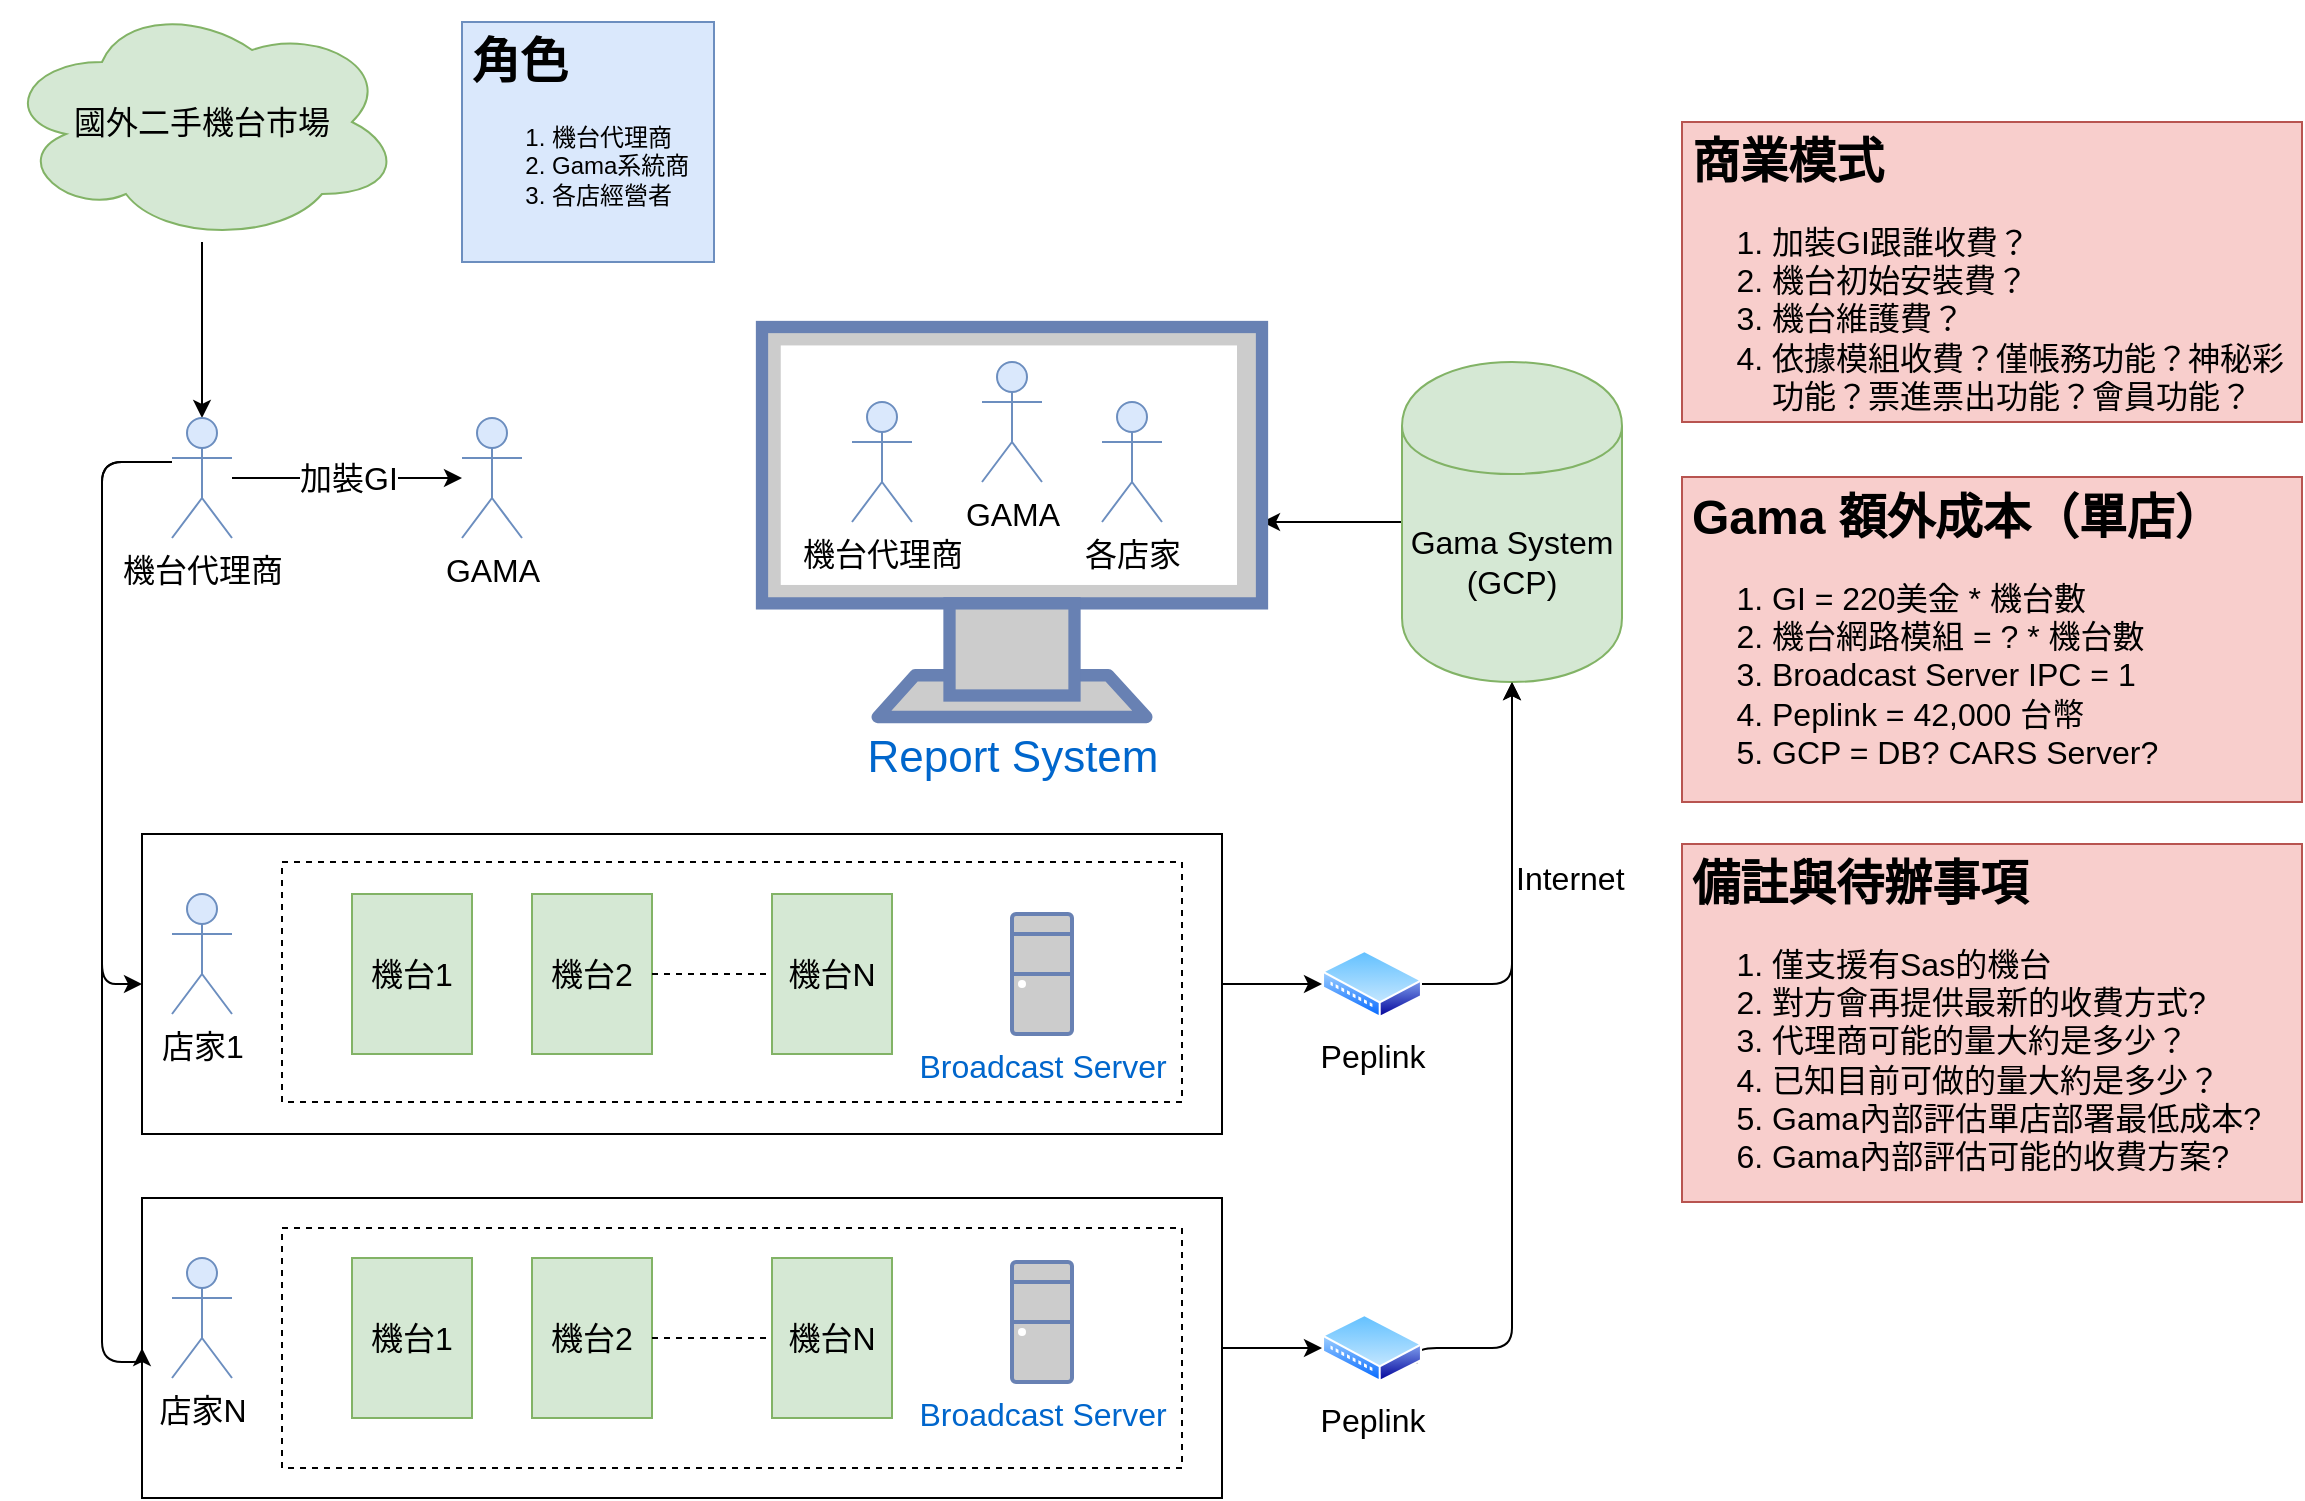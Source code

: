 <mxfile version="13.1.12" type="github">
  <diagram id="Qlx0tBwuZpolExqOaOtU" name="第1頁">
    <mxGraphModel dx="1678" dy="876" grid="1" gridSize="10" guides="1" tooltips="1" connect="1" arrows="1" fold="1" page="1" pageScale="1" pageWidth="827" pageHeight="800" math="0" shadow="0">
      <root>
        <mxCell id="0" />
        <mxCell id="1" parent="0" />
        <mxCell id="aokBudjA968yanVyvqhT-26" value="" style="rounded=0;whiteSpace=wrap;html=1;" vertex="1" parent="1">
          <mxGeometry x="70" y="598" width="540" height="150" as="geometry" />
        </mxCell>
        <mxCell id="aokBudjA968yanVyvqhT-75" value="" style="rounded=0;whiteSpace=wrap;html=1;dashed=1;" vertex="1" parent="1">
          <mxGeometry x="140" y="613" width="450" height="120" as="geometry" />
        </mxCell>
        <mxCell id="aokBudjA968yanVyvqhT-19" value="" style="rounded=0;whiteSpace=wrap;html=1;" vertex="1" parent="1">
          <mxGeometry x="70" y="416" width="540" height="150" as="geometry" />
        </mxCell>
        <mxCell id="aokBudjA968yanVyvqhT-72" value="" style="rounded=0;whiteSpace=wrap;html=1;dashed=1;" vertex="1" parent="1">
          <mxGeometry x="140" y="430" width="450" height="120" as="geometry" />
        </mxCell>
        <mxCell id="aokBudjA968yanVyvqhT-44" value="Internet" style="edgeStyle=orthogonalEdgeStyle;rounded=1;orthogonalLoop=1;jettySize=auto;html=1;entryX=0.5;entryY=1;entryDx=0;entryDy=0;align=left;exitX=1;exitY=0.5;exitDx=0;exitDy=0;fontSize=16;" edge="1" parent="1" source="aokBudjA968yanVyvqhT-73" target="aokBudjA968yanVyvqhT-42">
          <mxGeometry relative="1" as="geometry">
            <mxPoint x="725" y="491.059" as="sourcePoint" />
            <mxPoint x="650" y="488.0" as="targetPoint" />
            <Array as="points">
              <mxPoint x="755" y="491" />
            </Array>
          </mxGeometry>
        </mxCell>
        <mxCell id="aokBudjA968yanVyvqhT-71" value="" style="edgeStyle=orthogonalEdgeStyle;rounded=1;orthogonalLoop=1;jettySize=auto;html=1;entryX=0;entryY=0.5;entryDx=0;entryDy=0;" edge="1" parent="1" source="aokBudjA968yanVyvqhT-19" target="aokBudjA968yanVyvqhT-73">
          <mxGeometry relative="1" as="geometry">
            <mxPoint x="655" y="491" as="targetPoint" />
          </mxGeometry>
        </mxCell>
        <mxCell id="aokBudjA968yanVyvqhT-10" value="" style="edgeStyle=orthogonalEdgeStyle;rounded=0;orthogonalLoop=1;jettySize=auto;html=1;entryX=0.5;entryY=0;entryDx=0;entryDy=0;entryPerimeter=0;" edge="1" parent="1" source="aokBudjA968yanVyvqhT-1" target="aokBudjA968yanVyvqhT-3">
          <mxGeometry relative="1" as="geometry">
            <mxPoint x="547" y="60" as="targetPoint" />
          </mxGeometry>
        </mxCell>
        <mxCell id="aokBudjA968yanVyvqhT-1" value="國外二手機台市場" style="ellipse;shape=cloud;whiteSpace=wrap;html=1;fillColor=#d5e8d4;strokeColor=#82b366;fontSize=16;" vertex="1" parent="1">
          <mxGeometry width="200" height="120" as="geometry" />
        </mxCell>
        <mxCell id="aokBudjA968yanVyvqhT-52" value="加裝GI" style="edgeStyle=orthogonalEdgeStyle;rounded=0;orthogonalLoop=1;jettySize=auto;html=1;fontSize=16;" edge="1" parent="1" source="aokBudjA968yanVyvqhT-3" target="aokBudjA968yanVyvqhT-13">
          <mxGeometry relative="1" as="geometry" />
        </mxCell>
        <mxCell id="aokBudjA968yanVyvqhT-54" value="" style="edgeStyle=orthogonalEdgeStyle;rounded=1;orthogonalLoop=1;jettySize=auto;html=1;entryX=0;entryY=0.5;entryDx=0;entryDy=0;" edge="1" parent="1" source="aokBudjA968yanVyvqhT-3" target="aokBudjA968yanVyvqhT-26">
          <mxGeometry relative="1" as="geometry">
            <mxPoint x="100" y="340" as="targetPoint" />
            <Array as="points">
              <mxPoint x="50" y="230" />
              <mxPoint x="50" y="680" />
              <mxPoint x="70" y="680" />
            </Array>
          </mxGeometry>
        </mxCell>
        <mxCell id="aokBudjA968yanVyvqhT-3" value="機台代理商" style="shape=umlActor;verticalLabelPosition=bottom;labelBackgroundColor=#ffffff;verticalAlign=top;html=1;outlineConnect=0;fillColor=#dae8fc;strokeColor=#6c8ebf;fontSize=16;" vertex="1" parent="1">
          <mxGeometry x="85" y="208" width="30" height="60" as="geometry" />
        </mxCell>
        <mxCell id="aokBudjA968yanVyvqhT-17" value="店家1" style="shape=umlActor;verticalLabelPosition=bottom;labelBackgroundColor=#ffffff;verticalAlign=top;html=1;outlineConnect=0;fillColor=#dae8fc;strokeColor=#6c8ebf;fontSize=16;" vertex="1" parent="1">
          <mxGeometry x="85" y="446" width="30" height="60" as="geometry" />
        </mxCell>
        <mxCell id="aokBudjA968yanVyvqhT-20" value="&lt;h1&gt;角色&lt;/h1&gt;&lt;p&gt;&lt;/p&gt;&lt;ol&gt;&lt;li&gt;機台代理商&lt;/li&gt;&lt;li&gt;Gama系統商&lt;/li&gt;&lt;li&gt;各店經營者&lt;/li&gt;&lt;/ol&gt;&lt;p&gt;&lt;/p&gt;" style="text;html=1;spacing=5;spacingTop=-20;whiteSpace=wrap;overflow=hidden;rounded=0;fillColor=#dae8fc;strokeColor=#6c8ebf;" vertex="1" parent="1">
          <mxGeometry x="230" y="10" width="126" height="120" as="geometry" />
        </mxCell>
        <mxCell id="aokBudjA968yanVyvqhT-21" value="機台1" style="rounded=0;whiteSpace=wrap;html=1;fillColor=#d5e8d4;strokeColor=#82b366;fontSize=16;" vertex="1" parent="1">
          <mxGeometry x="175" y="446" width="60" height="80" as="geometry" />
        </mxCell>
        <mxCell id="aokBudjA968yanVyvqhT-22" value="機台2" style="rounded=0;whiteSpace=wrap;html=1;fillColor=#d5e8d4;strokeColor=#82b366;fontSize=16;" vertex="1" parent="1">
          <mxGeometry x="265" y="446" width="60" height="80" as="geometry" />
        </mxCell>
        <mxCell id="aokBudjA968yanVyvqhT-23" value="機台N" style="rounded=0;whiteSpace=wrap;html=1;fillColor=#d5e8d4;strokeColor=#82b366;fontSize=16;" vertex="1" parent="1">
          <mxGeometry x="385" y="446" width="60" height="80" as="geometry" />
        </mxCell>
        <mxCell id="aokBudjA968yanVyvqhT-25" value="" style="endArrow=none;dashed=1;html=1;entryX=0;entryY=0.5;entryDx=0;entryDy=0;" edge="1" parent="1" source="aokBudjA968yanVyvqhT-22" target="aokBudjA968yanVyvqhT-23">
          <mxGeometry width="50" height="50" relative="1" as="geometry">
            <mxPoint x="360" y="526" as="sourcePoint" />
            <mxPoint x="440" y="466" as="targetPoint" />
          </mxGeometry>
        </mxCell>
        <mxCell id="aokBudjA968yanVyvqhT-27" value="店家N" style="shape=umlActor;verticalLabelPosition=bottom;labelBackgroundColor=#ffffff;verticalAlign=top;html=1;outlineConnect=0;fillColor=#dae8fc;strokeColor=#6c8ebf;fontSize=16;" vertex="1" parent="1">
          <mxGeometry x="85" y="628" width="30" height="60" as="geometry" />
        </mxCell>
        <mxCell id="aokBudjA968yanVyvqhT-28" value="機台1" style="rounded=0;whiteSpace=wrap;html=1;fillColor=#d5e8d4;strokeColor=#82b366;fontSize=16;" vertex="1" parent="1">
          <mxGeometry x="175" y="628" width="60" height="80" as="geometry" />
        </mxCell>
        <mxCell id="aokBudjA968yanVyvqhT-29" value="機台2" style="rounded=0;whiteSpace=wrap;html=1;fillColor=#d5e8d4;strokeColor=#82b366;fontSize=16;" vertex="1" parent="1">
          <mxGeometry x="265" y="628" width="60" height="80" as="geometry" />
        </mxCell>
        <mxCell id="aokBudjA968yanVyvqhT-30" value="機台N" style="rounded=0;whiteSpace=wrap;html=1;fillColor=#d5e8d4;strokeColor=#82b366;fontSize=16;" vertex="1" parent="1">
          <mxGeometry x="385" y="628" width="60" height="80" as="geometry" />
        </mxCell>
        <mxCell id="aokBudjA968yanVyvqhT-31" value="" style="endArrow=none;dashed=1;html=1;entryX=0;entryY=0.5;entryDx=0;entryDy=0;" edge="1" parent="1" source="aokBudjA968yanVyvqhT-29" target="aokBudjA968yanVyvqhT-30">
          <mxGeometry width="50" height="50" relative="1" as="geometry">
            <mxPoint x="360" y="708" as="sourcePoint" />
            <mxPoint x="440" y="648" as="targetPoint" />
          </mxGeometry>
        </mxCell>
        <mxCell id="aokBudjA968yanVyvqhT-41" value="&lt;h1&gt;商業模式&lt;/h1&gt;&lt;p&gt;&lt;/p&gt;&lt;ol style=&quot;font-size: 16px&quot;&gt;&lt;li&gt;加裝GI跟誰收費？&lt;/li&gt;&lt;li&gt;機台初始安裝費？&lt;/li&gt;&lt;li&gt;機台維護費？&lt;/li&gt;&lt;li&gt;依據模組收費？僅帳務功能？神秘彩功能？票進票出功能？會員功能？&lt;/li&gt;&lt;/ol&gt;&lt;p&gt;&lt;/p&gt;" style="text;html=1;strokeColor=#b85450;fillColor=#f8cecc;spacing=5;spacingTop=-20;whiteSpace=wrap;overflow=hidden;rounded=0;" vertex="1" parent="1">
          <mxGeometry x="840" y="60" width="310" height="150" as="geometry" />
        </mxCell>
        <mxCell id="aokBudjA968yanVyvqhT-49" value="" style="edgeStyle=orthogonalEdgeStyle;rounded=0;orthogonalLoop=1;jettySize=auto;html=1;entryX=1;entryY=0.5;entryDx=0;entryDy=0;entryPerimeter=0;" edge="1" parent="1" source="aokBudjA968yanVyvqhT-42" target="aokBudjA968yanVyvqhT-47">
          <mxGeometry relative="1" as="geometry">
            <mxPoint x="620" y="260" as="targetPoint" />
          </mxGeometry>
        </mxCell>
        <mxCell id="aokBudjA968yanVyvqhT-42" value="&lt;font style=&quot;font-size: 16px&quot;&gt;Gama System&lt;br&gt;(GCP)&lt;/font&gt;" style="shape=cylinder;whiteSpace=wrap;html=1;boundedLbl=1;backgroundOutline=1;fillColor=#d5e8d4;strokeColor=#82b366;" vertex="1" parent="1">
          <mxGeometry x="700" y="180" width="110" height="160" as="geometry" />
        </mxCell>
        <mxCell id="aokBudjA968yanVyvqhT-47" value="&lt;font style=&quot;font-size: 22px&quot;&gt;Report System&lt;/font&gt;" style="fontColor=#0066CC;verticalAlign=top;verticalLabelPosition=bottom;labelPosition=center;align=center;html=1;outlineConnect=0;fillColor=#CCCCCC;strokeColor=#6881B3;gradientColor=none;gradientDirection=north;strokeWidth=2;shape=mxgraph.networks.monitor;" vertex="1" parent="1">
          <mxGeometry x="380" y="162.5" width="250" height="195" as="geometry" />
        </mxCell>
        <mxCell id="aokBudjA968yanVyvqhT-13" value="GAMA" style="shape=umlActor;verticalLabelPosition=bottom;labelBackgroundColor=#ffffff;verticalAlign=top;html=1;outlineConnect=0;fillColor=#dae8fc;strokeColor=#6c8ebf;fontSize=16;" vertex="1" parent="1">
          <mxGeometry x="230" y="208" width="30" height="60" as="geometry" />
        </mxCell>
        <mxCell id="aokBudjA968yanVyvqhT-55" value="" style="endArrow=classic;html=1;entryX=0;entryY=0.5;entryDx=0;entryDy=0;rounded=1;" edge="1" parent="1" target="aokBudjA968yanVyvqhT-19">
          <mxGeometry width="50" height="50" relative="1" as="geometry">
            <mxPoint x="80" y="230" as="sourcePoint" />
            <mxPoint x="570" y="410" as="targetPoint" />
            <Array as="points">
              <mxPoint x="50" y="230" />
              <mxPoint x="50" y="491" />
            </Array>
          </mxGeometry>
        </mxCell>
        <mxCell id="aokBudjA968yanVyvqhT-57" value="機台代理商" style="shape=umlActor;verticalLabelPosition=bottom;labelBackgroundColor=#ffffff;verticalAlign=top;html=1;outlineConnect=0;fillColor=#dae8fc;strokeColor=#6c8ebf;fontSize=16;" vertex="1" parent="1">
          <mxGeometry x="425" y="200" width="30" height="60" as="geometry" />
        </mxCell>
        <mxCell id="aokBudjA968yanVyvqhT-58" value="GAMA" style="shape=umlActor;verticalLabelPosition=bottom;labelBackgroundColor=#ffffff;verticalAlign=top;html=1;outlineConnect=0;fillColor=#dae8fc;strokeColor=#6c8ebf;fontSize=16;" vertex="1" parent="1">
          <mxGeometry x="490" y="180" width="30" height="60" as="geometry" />
        </mxCell>
        <mxCell id="aokBudjA968yanVyvqhT-59" value="各店家" style="shape=umlActor;verticalLabelPosition=bottom;labelBackgroundColor=#ffffff;verticalAlign=top;html=1;outlineConnect=0;fillColor=#dae8fc;strokeColor=#6c8ebf;fontSize=16;" vertex="1" parent="1">
          <mxGeometry x="550" y="200" width="30" height="60" as="geometry" />
        </mxCell>
        <mxCell id="aokBudjA968yanVyvqhT-60" value="&lt;h1&gt;備註與待辦事項&lt;/h1&gt;&lt;p&gt;&lt;/p&gt;&lt;ol style=&quot;font-size: 16px&quot;&gt;&lt;li&gt;僅支援有Sas的機台&lt;/li&gt;&lt;li&gt;對方會再提供最新的收費方式?&lt;/li&gt;&lt;li&gt;代理商可能的量大約是多少？&lt;/li&gt;&lt;li&gt;已知目前可做的量大約是多少？&lt;/li&gt;&lt;li&gt;Gama內部評估單店部署最低成本?&lt;/li&gt;&lt;li&gt;Gama內部評估可能的收費方案?&lt;/li&gt;&lt;/ol&gt;&lt;p&gt;&lt;/p&gt;" style="text;html=1;strokeColor=#b85450;fillColor=#f8cecc;spacing=5;spacingTop=-20;whiteSpace=wrap;overflow=hidden;rounded=0;" vertex="1" parent="1">
          <mxGeometry x="840" y="421" width="310" height="179" as="geometry" />
        </mxCell>
        <mxCell id="aokBudjA968yanVyvqhT-69" value="" style="edgeStyle=orthogonalEdgeStyle;rounded=1;orthogonalLoop=1;jettySize=auto;html=1;entryX=0.5;entryY=1;entryDx=0;entryDy=0;exitX=1;exitY=0.75;exitDx=0;exitDy=0;" edge="1" parent="1" source="aokBudjA968yanVyvqhT-74" target="aokBudjA968yanVyvqhT-42">
          <mxGeometry relative="1" as="geometry">
            <mxPoint x="725" y="668.0" as="sourcePoint" />
            <mxPoint x="805.0" y="668.0" as="targetPoint" />
            <Array as="points">
              <mxPoint x="707" y="673" />
              <mxPoint x="755" y="673" />
            </Array>
          </mxGeometry>
        </mxCell>
        <mxCell id="aokBudjA968yanVyvqhT-67" value="" style="edgeStyle=orthogonalEdgeStyle;rounded=1;orthogonalLoop=1;jettySize=auto;html=1;entryX=0;entryY=0.5;entryDx=0;entryDy=0;" edge="1" parent="1" source="aokBudjA968yanVyvqhT-26" target="aokBudjA968yanVyvqhT-74">
          <mxGeometry relative="1" as="geometry">
            <mxPoint x="610" y="672.941" as="sourcePoint" />
            <mxPoint x="655" y="673.0" as="targetPoint" />
          </mxGeometry>
        </mxCell>
        <mxCell id="aokBudjA968yanVyvqhT-73" value="Peplink" style="aspect=fixed;perimeter=ellipsePerimeter;html=1;align=center;shadow=0;dashed=0;spacingTop=3;image;image=img/lib/active_directory/wiring_hub.svg;fontSize=16;" vertex="1" parent="1">
          <mxGeometry x="660" y="474" width="50" height="34" as="geometry" />
        </mxCell>
        <mxCell id="aokBudjA968yanVyvqhT-74" value="Peplink" style="aspect=fixed;perimeter=ellipsePerimeter;html=1;align=center;shadow=0;dashed=0;spacingTop=3;image;image=img/lib/active_directory/wiring_hub.svg;fontSize=16;" vertex="1" parent="1">
          <mxGeometry x="660" y="656" width="50" height="34" as="geometry" />
        </mxCell>
        <mxCell id="aokBudjA968yanVyvqhT-76" value="Broadcast Server" style="fontColor=#0066CC;verticalAlign=top;verticalLabelPosition=bottom;labelPosition=center;align=center;html=1;outlineConnect=0;fillColor=#CCCCCC;strokeColor=#6881B3;gradientColor=none;gradientDirection=north;strokeWidth=2;shape=mxgraph.networks.desktop_pc;fontSize=16;" vertex="1" parent="1">
          <mxGeometry x="505" y="456" width="30" height="60" as="geometry" />
        </mxCell>
        <mxCell id="aokBudjA968yanVyvqhT-77" value="Broadcast Server" style="fontColor=#0066CC;verticalAlign=top;verticalLabelPosition=bottom;labelPosition=center;align=center;html=1;outlineConnect=0;fillColor=#CCCCCC;strokeColor=#6881B3;gradientColor=none;gradientDirection=north;strokeWidth=2;shape=mxgraph.networks.desktop_pc;fontSize=16;" vertex="1" parent="1">
          <mxGeometry x="505" y="630" width="30" height="60" as="geometry" />
        </mxCell>
        <mxCell id="aokBudjA968yanVyvqhT-78" value="&lt;h1&gt;Gama 額外成本（單店）&lt;/h1&gt;&lt;p&gt;&lt;/p&gt;&lt;ol style=&quot;font-size: 16px&quot;&gt;&lt;li&gt;GI = 220美金 * 機台數&lt;/li&gt;&lt;li&gt;機台網路模組 = ? * 機台數&lt;/li&gt;&lt;li&gt;Broadcast Server IPC = 1&lt;/li&gt;&lt;li&gt;Peplink = 42,000 台幣&lt;/li&gt;&lt;li&gt;GCP = DB? CARS Server?&lt;/li&gt;&lt;/ol&gt;&lt;p&gt;&lt;/p&gt;" style="text;html=1;strokeColor=#b85450;fillColor=#f8cecc;spacing=5;spacingTop=-20;whiteSpace=wrap;overflow=hidden;rounded=0;" vertex="1" parent="1">
          <mxGeometry x="840" y="237.5" width="310" height="162.5" as="geometry" />
        </mxCell>
      </root>
    </mxGraphModel>
  </diagram>
</mxfile>
